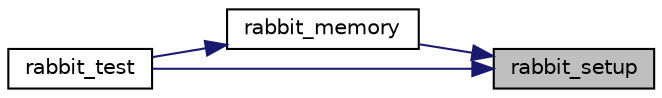 digraph "rabbit_setup"
{
 // LATEX_PDF_SIZE
  edge [fontname="Helvetica",fontsize="10",labelfontname="Helvetica",labelfontsize="10"];
  node [fontname="Helvetica",fontsize="10",shape=record];
  rankdir="RL";
  Node62 [label="rabbit_setup",height=0.2,width=0.4,color="black", fillcolor="grey75", style="filled", fontcolor="black",tooltip=" "];
  Node62 -> Node63 [dir="back",color="midnightblue",fontsize="10",style="solid",fontname="Helvetica"];
  Node63 [label="rabbit_memory",height=0.2,width=0.4,color="black", fillcolor="white", style="filled",URL="$rabbit__memory_8c.html#a10314f2825525c0c69881907d65ab91b",tooltip="Encrypt (or decrypt) bytes of ciphertext (or plaintext) with Rabbit."];
  Node63 -> Node64 [dir="back",color="midnightblue",fontsize="10",style="solid",fontname="Helvetica"];
  Node64 [label="rabbit_test",height=0.2,width=0.4,color="black", fillcolor="white", style="filled",URL="$rabbit_8c.html#ab40e398f9527a72a8ae06d7ceb310fe0",tooltip=" "];
  Node62 -> Node64 [dir="back",color="midnightblue",fontsize="10",style="solid",fontname="Helvetica"];
}
